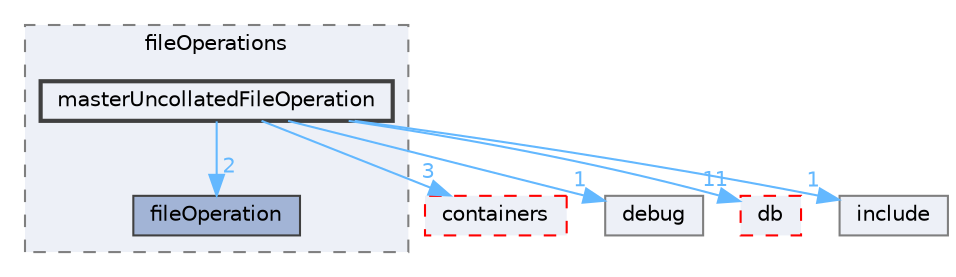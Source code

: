 digraph "src/OpenFOAM/global/fileOperations/masterUncollatedFileOperation"
{
 // LATEX_PDF_SIZE
  bgcolor="transparent";
  edge [fontname=Helvetica,fontsize=10,labelfontname=Helvetica,labelfontsize=10];
  node [fontname=Helvetica,fontsize=10,shape=box,height=0.2,width=0.4];
  compound=true
  subgraph clusterdir_dfe0dd853c2607dc9337b9936f8a32b0 {
    graph [ bgcolor="#edf0f7", pencolor="grey50", label="fileOperations", fontname=Helvetica,fontsize=10 style="filled,dashed", URL="dir_dfe0dd853c2607dc9337b9936f8a32b0.html",tooltip=""]
  dir_e44a89c3d392fd15d8f270815456de0f [label="fileOperation", fillcolor="#a2b4d6", color="grey25", style="filled", URL="dir_e44a89c3d392fd15d8f270815456de0f.html",tooltip=""];
  dir_05402fc3129396956db6a925e0baa955 [label="masterUncollatedFileOperation", fillcolor="#edf0f7", color="grey25", style="filled,bold", URL="dir_05402fc3129396956db6a925e0baa955.html",tooltip=""];
  }
  dir_19d0872053bde092be81d7fe3f56cbf7 [label="containers", fillcolor="#edf0f7", color="red", style="filled,dashed", URL="dir_19d0872053bde092be81d7fe3f56cbf7.html",tooltip=""];
  dir_4f7b3d8a414cf437a62104bfc68c7f2f [label="debug", fillcolor="#edf0f7", color="grey50", style="filled", URL="dir_4f7b3d8a414cf437a62104bfc68c7f2f.html",tooltip=""];
  dir_63c634f7a7cfd679ac26c67fb30fc32f [label="db", fillcolor="#edf0f7", color="red", style="filled,dashed", URL="dir_63c634f7a7cfd679ac26c67fb30fc32f.html",tooltip=""];
  dir_e954e9f5966bc1c681a414ec8bd0ee15 [label="include", fillcolor="#edf0f7", color="grey50", style="filled", URL="dir_e954e9f5966bc1c681a414ec8bd0ee15.html",tooltip=""];
  dir_05402fc3129396956db6a925e0baa955->dir_19d0872053bde092be81d7fe3f56cbf7 [headlabel="3", labeldistance=1.5 headhref="dir_002328_000669.html" href="dir_002328_000669.html" color="steelblue1" fontcolor="steelblue1"];
  dir_05402fc3129396956db6a925e0baa955->dir_4f7b3d8a414cf437a62104bfc68c7f2f [headlabel="1", labeldistance=1.5 headhref="dir_002328_000825.html" href="dir_002328_000825.html" color="steelblue1" fontcolor="steelblue1"];
  dir_05402fc3129396956db6a925e0baa955->dir_63c634f7a7cfd679ac26c67fb30fc32f [headlabel="11", labeldistance=1.5 headhref="dir_002328_000817.html" href="dir_002328_000817.html" color="steelblue1" fontcolor="steelblue1"];
  dir_05402fc3129396956db6a925e0baa955->dir_e44a89c3d392fd15d8f270815456de0f [headlabel="2", labeldistance=1.5 headhref="dir_002328_001356.html" href="dir_002328_001356.html" color="steelblue1" fontcolor="steelblue1"];
  dir_05402fc3129396956db6a925e0baa955->dir_e954e9f5966bc1c681a414ec8bd0ee15 [headlabel="1", labeldistance=1.5 headhref="dir_002328_001804.html" href="dir_002328_001804.html" color="steelblue1" fontcolor="steelblue1"];
}
